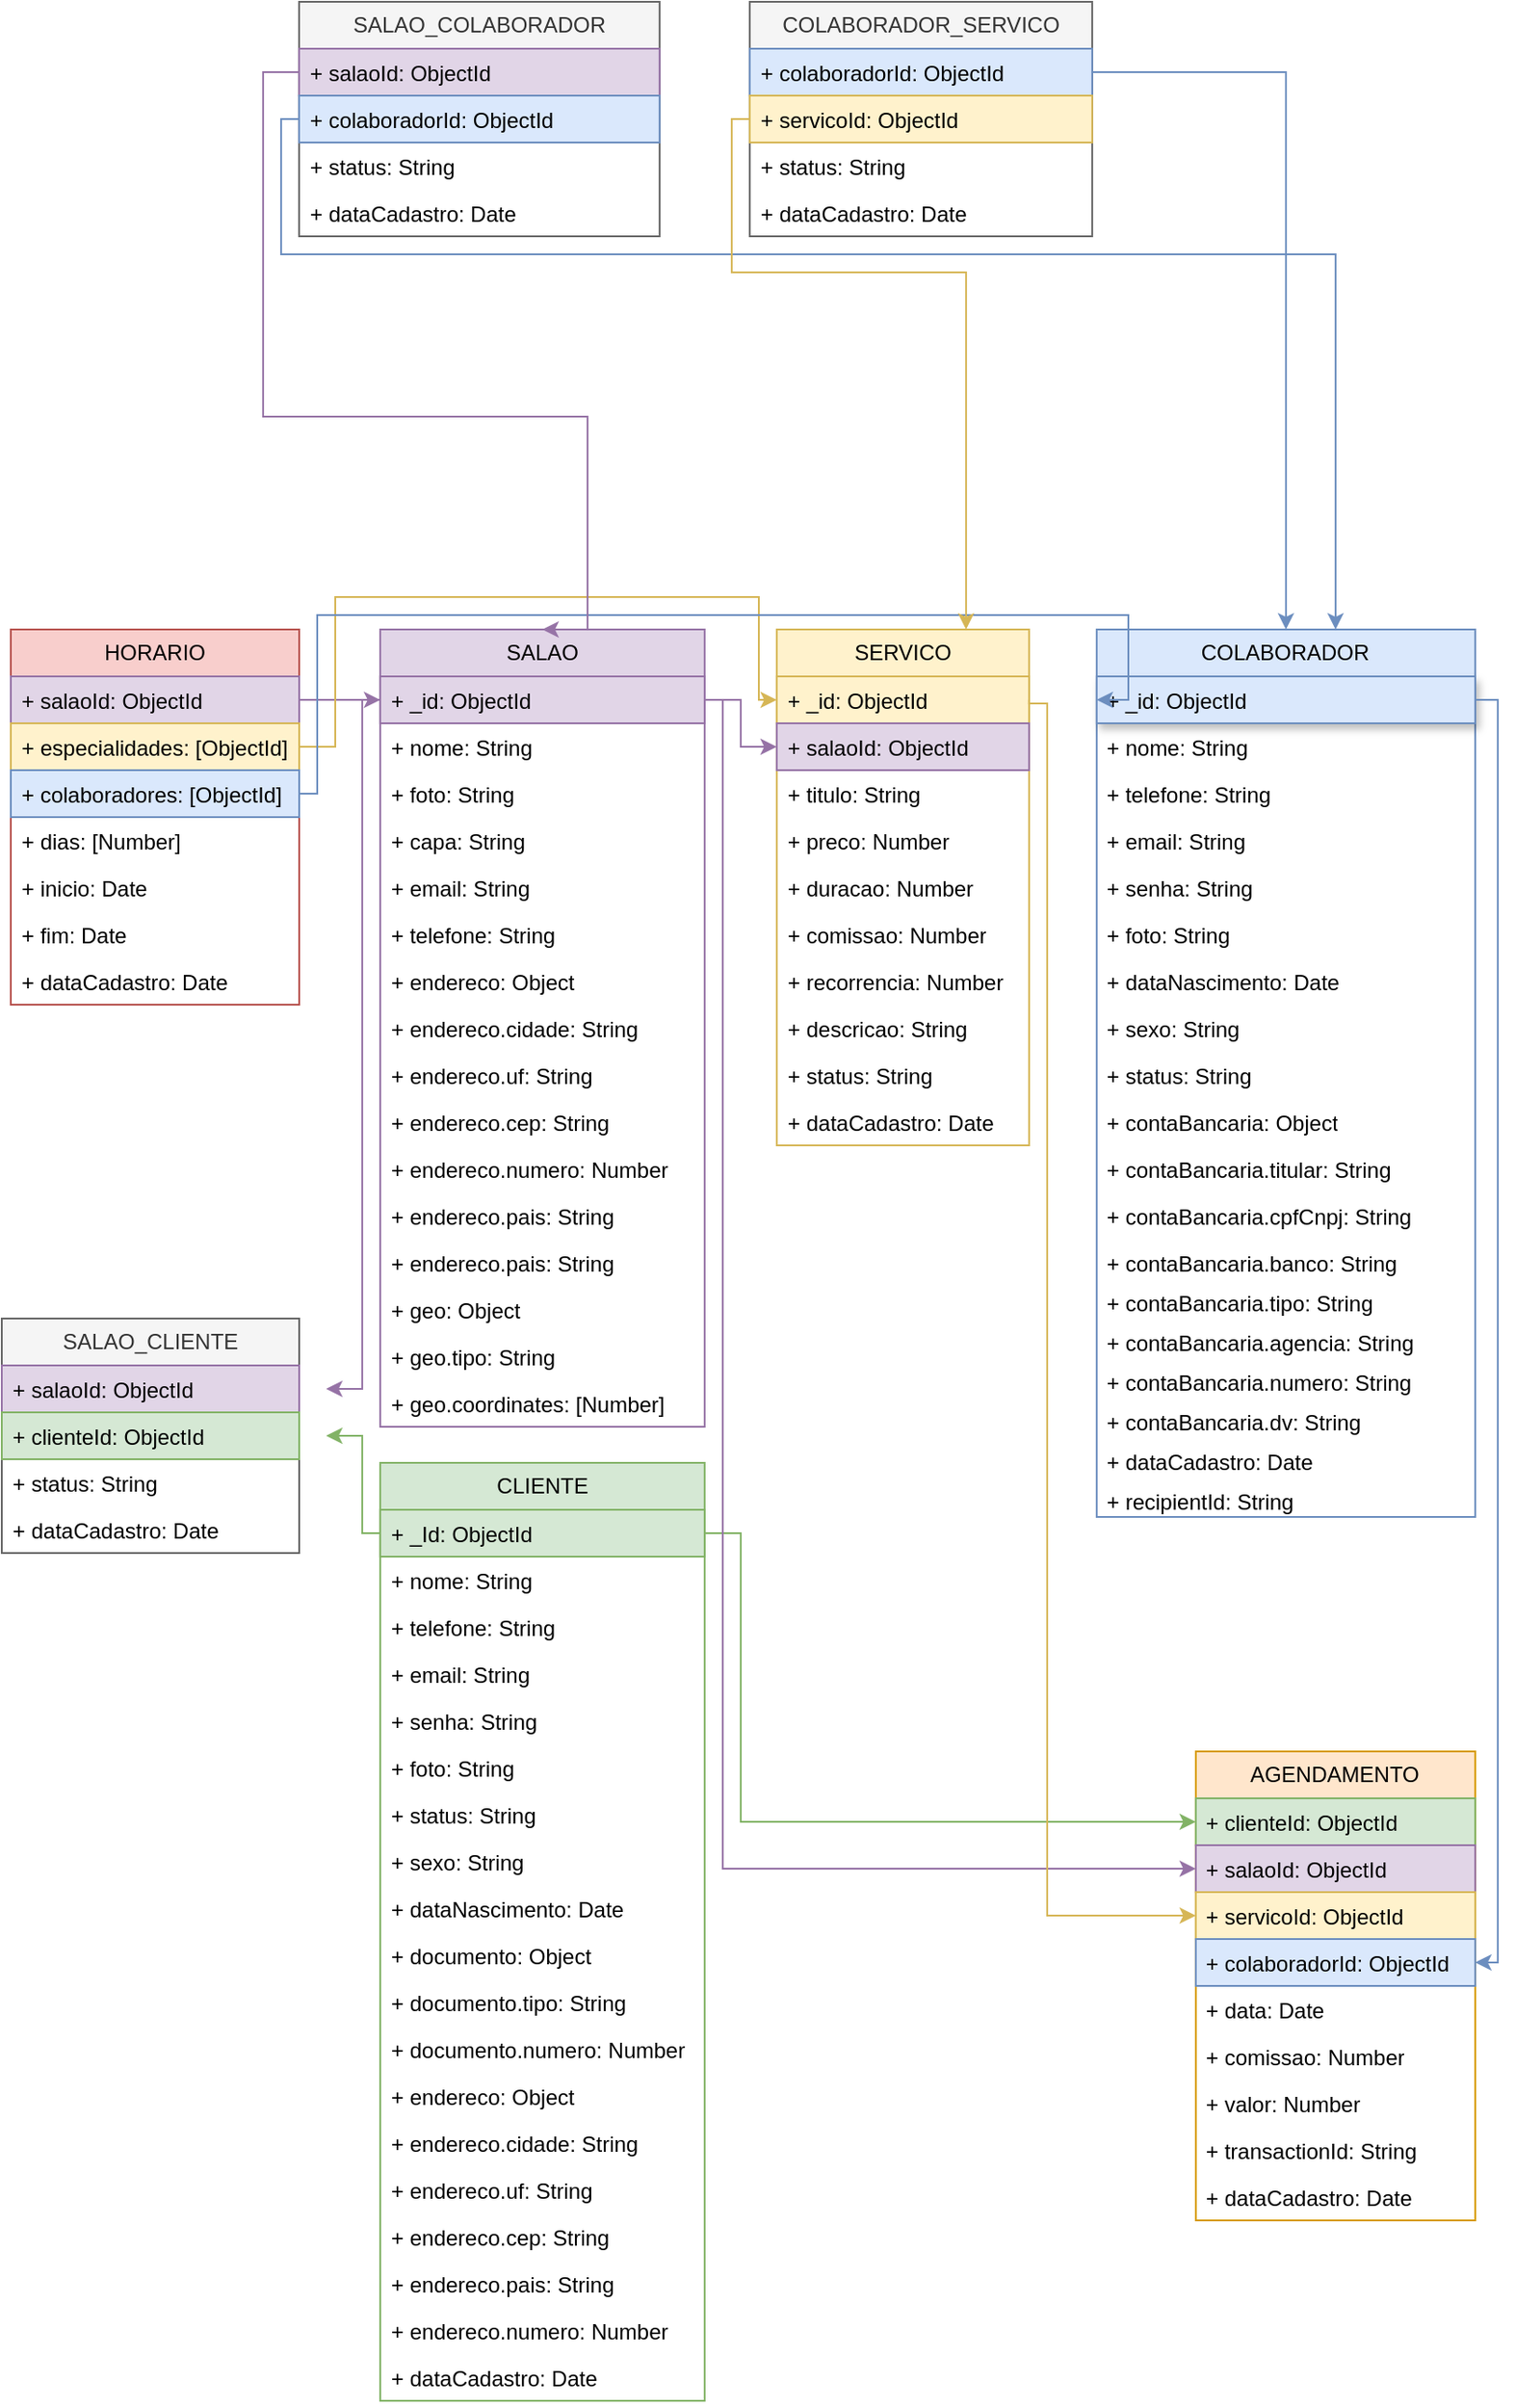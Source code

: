 <mxfile version="24.4.4" type="google">
  <diagram name="Page-1" id="xJim9V7X-umY7n_DcMVV">
    <mxGraphModel grid="1" page="1" gridSize="10" guides="1" tooltips="1" connect="1" arrows="1" fold="1" pageScale="1" pageWidth="850" pageHeight="1100" math="0" shadow="0">
      <root>
        <mxCell id="0" />
        <mxCell id="1" parent="0" />
        <mxCell id="6cnV4wgigw69MB_6ZOxu-3" value="SALAO" style="swimlane;fontStyle=0;childLayout=stackLayout;horizontal=1;startSize=26;fillColor=#e1d5e7;horizontalStack=0;resizeParent=1;resizeParentMax=0;resizeLast=0;collapsible=1;marginBottom=0;whiteSpace=wrap;html=1;strokeColor=#9673a6;" vertex="1" parent="1">
          <mxGeometry x="214.93" y="438" width="180" height="442" as="geometry" />
        </mxCell>
        <mxCell id="6cnV4wgigw69MB_6ZOxu-4" value="+ _id: ObjectId" style="text;strokeColor=#9673a6;fillColor=#e1d5e7;align=left;verticalAlign=top;spacingLeft=4;spacingRight=4;overflow=hidden;rotatable=0;points=[[0,0.5],[1,0.5]];portConstraint=eastwest;whiteSpace=wrap;html=1;" vertex="1" parent="6cnV4wgigw69MB_6ZOxu-3">
          <mxGeometry y="26" width="180" height="26" as="geometry" />
        </mxCell>
        <mxCell id="6cnV4wgigw69MB_6ZOxu-5" value="+ nome: String" style="text;strokeColor=none;fillColor=none;align=left;verticalAlign=top;spacingLeft=4;spacingRight=4;overflow=hidden;rotatable=0;points=[[0,0.5],[1,0.5]];portConstraint=eastwest;whiteSpace=wrap;html=1;" vertex="1" parent="6cnV4wgigw69MB_6ZOxu-3">
          <mxGeometry y="52" width="180" height="26" as="geometry" />
        </mxCell>
        <mxCell id="6cnV4wgigw69MB_6ZOxu-6" value="+ foto: String" style="text;strokeColor=none;fillColor=none;align=left;verticalAlign=top;spacingLeft=4;spacingRight=4;overflow=hidden;rotatable=0;points=[[0,0.5],[1,0.5]];portConstraint=eastwest;whiteSpace=wrap;html=1;" vertex="1" parent="6cnV4wgigw69MB_6ZOxu-3">
          <mxGeometry y="78" width="180" height="26" as="geometry" />
        </mxCell>
        <mxCell id="o27Dq_mTRWcgpAQ5S1lJ-11" value="+ capa: String" style="text;strokeColor=none;fillColor=none;align=left;verticalAlign=top;spacingLeft=4;spacingRight=4;overflow=hidden;rotatable=0;points=[[0,0.5],[1,0.5]];portConstraint=eastwest;whiteSpace=wrap;html=1;" vertex="1" parent="6cnV4wgigw69MB_6ZOxu-3">
          <mxGeometry y="104" width="180" height="26" as="geometry" />
        </mxCell>
        <mxCell id="o27Dq_mTRWcgpAQ5S1lJ-12" value="+ email: String" style="text;strokeColor=none;fillColor=none;align=left;verticalAlign=top;spacingLeft=4;spacingRight=4;overflow=hidden;rotatable=0;points=[[0,0.5],[1,0.5]];portConstraint=eastwest;whiteSpace=wrap;html=1;" vertex="1" parent="6cnV4wgigw69MB_6ZOxu-3">
          <mxGeometry y="130" width="180" height="26" as="geometry" />
        </mxCell>
        <mxCell id="o27Dq_mTRWcgpAQ5S1lJ-13" value="+ telefone: String" style="text;strokeColor=none;fillColor=none;align=left;verticalAlign=top;spacingLeft=4;spacingRight=4;overflow=hidden;rotatable=0;points=[[0,0.5],[1,0.5]];portConstraint=eastwest;whiteSpace=wrap;html=1;" vertex="1" parent="6cnV4wgigw69MB_6ZOxu-3">
          <mxGeometry y="156" width="180" height="26" as="geometry" />
        </mxCell>
        <mxCell id="o27Dq_mTRWcgpAQ5S1lJ-14" value="+ endereco: Object" style="text;strokeColor=none;fillColor=none;align=left;verticalAlign=top;spacingLeft=4;spacingRight=4;overflow=hidden;rotatable=0;points=[[0,0.5],[1,0.5]];portConstraint=eastwest;whiteSpace=wrap;html=1;" vertex="1" parent="6cnV4wgigw69MB_6ZOxu-3">
          <mxGeometry y="182" width="180" height="26" as="geometry" />
        </mxCell>
        <mxCell id="o27Dq_mTRWcgpAQ5S1lJ-15" value="+ endereco.cidade: String" style="text;strokeColor=none;fillColor=none;align=left;verticalAlign=top;spacingLeft=4;spacingRight=4;overflow=hidden;rotatable=0;points=[[0,0.5],[1,0.5]];portConstraint=eastwest;whiteSpace=wrap;html=1;" vertex="1" parent="6cnV4wgigw69MB_6ZOxu-3">
          <mxGeometry y="208" width="180" height="26" as="geometry" />
        </mxCell>
        <mxCell id="o27Dq_mTRWcgpAQ5S1lJ-16" value="+ endereco.uf: String" style="text;strokeColor=none;fillColor=none;align=left;verticalAlign=top;spacingLeft=4;spacingRight=4;overflow=hidden;rotatable=0;points=[[0,0.5],[1,0.5]];portConstraint=eastwest;whiteSpace=wrap;html=1;" vertex="1" parent="6cnV4wgigw69MB_6ZOxu-3">
          <mxGeometry y="234" width="180" height="26" as="geometry" />
        </mxCell>
        <mxCell id="o27Dq_mTRWcgpAQ5S1lJ-17" value="+ endereco.cep: String" style="text;strokeColor=none;fillColor=none;align=left;verticalAlign=top;spacingLeft=4;spacingRight=4;overflow=hidden;rotatable=0;points=[[0,0.5],[1,0.5]];portConstraint=eastwest;whiteSpace=wrap;html=1;" vertex="1" parent="6cnV4wgigw69MB_6ZOxu-3">
          <mxGeometry y="260" width="180" height="26" as="geometry" />
        </mxCell>
        <mxCell id="o27Dq_mTRWcgpAQ5S1lJ-18" value="+ endereco.numero: Number" style="text;strokeColor=none;fillColor=none;align=left;verticalAlign=top;spacingLeft=4;spacingRight=4;overflow=hidden;rotatable=0;points=[[0,0.5],[1,0.5]];portConstraint=eastwest;whiteSpace=wrap;html=1;" vertex="1" parent="6cnV4wgigw69MB_6ZOxu-3">
          <mxGeometry y="286" width="180" height="26" as="geometry" />
        </mxCell>
        <mxCell id="6cnV4wgigw69MB_6ZOxu-128" value="+ endereco.pais: String" style="text;strokeColor=none;fillColor=none;align=left;verticalAlign=top;spacingLeft=4;spacingRight=4;overflow=hidden;rotatable=0;points=[[0,0.5],[1,0.5]];portConstraint=eastwest;whiteSpace=wrap;html=1;" vertex="1" parent="6cnV4wgigw69MB_6ZOxu-3">
          <mxGeometry y="312" width="180" height="26" as="geometry" />
        </mxCell>
        <mxCell id="o27Dq_mTRWcgpAQ5S1lJ-19" value="+ endereco.pais: String" style="text;strokeColor=none;fillColor=none;align=left;verticalAlign=top;spacingLeft=4;spacingRight=4;overflow=hidden;rotatable=0;points=[[0,0.5],[1,0.5]];portConstraint=eastwest;whiteSpace=wrap;html=1;" vertex="1" parent="6cnV4wgigw69MB_6ZOxu-3">
          <mxGeometry y="338" width="180" height="26" as="geometry" />
        </mxCell>
        <mxCell id="o27Dq_mTRWcgpAQ5S1lJ-20" value="+ geo: Object" style="text;strokeColor=none;fillColor=none;align=left;verticalAlign=top;spacingLeft=4;spacingRight=4;overflow=hidden;rotatable=0;points=[[0,0.5],[1,0.5]];portConstraint=eastwest;whiteSpace=wrap;html=1;" vertex="1" parent="6cnV4wgigw69MB_6ZOxu-3">
          <mxGeometry y="364" width="180" height="26" as="geometry" />
        </mxCell>
        <mxCell id="o27Dq_mTRWcgpAQ5S1lJ-21" value="+ geo.tipo: String" style="text;strokeColor=none;fillColor=none;align=left;verticalAlign=top;spacingLeft=4;spacingRight=4;overflow=hidden;rotatable=0;points=[[0,0.5],[1,0.5]];portConstraint=eastwest;whiteSpace=wrap;html=1;" vertex="1" parent="6cnV4wgigw69MB_6ZOxu-3">
          <mxGeometry y="390" width="180" height="26" as="geometry" />
        </mxCell>
        <mxCell id="o27Dq_mTRWcgpAQ5S1lJ-22" value="+ geo.coordinates: [Number]" style="text;strokeColor=none;fillColor=none;align=left;verticalAlign=top;spacingLeft=4;spacingRight=4;overflow=hidden;rotatable=0;points=[[0,0.5],[1,0.5]];portConstraint=eastwest;whiteSpace=wrap;html=1;" vertex="1" parent="6cnV4wgigw69MB_6ZOxu-3">
          <mxGeometry y="416" width="180" height="26" as="geometry" />
        </mxCell>
        <mxCell id="6cnV4wgigw69MB_6ZOxu-7" value="COLABORADOR" style="swimlane;fontStyle=0;childLayout=stackLayout;horizontal=1;startSize=26;fillColor=#dae8fc;horizontalStack=0;resizeParent=1;resizeParentMax=0;resizeLast=0;collapsible=1;marginBottom=0;whiteSpace=wrap;html=1;strokeColor=#6c8ebf;" vertex="1" parent="1">
          <mxGeometry x="612.43" y="438" width="210" height="492" as="geometry" />
        </mxCell>
        <mxCell id="6cnV4wgigw69MB_6ZOxu-8" value="+ _id: ObjectId" style="text;strokeColor=#6c8ebf;fillColor=#dae8fc;align=left;verticalAlign=top;spacingLeft=4;spacingRight=4;overflow=hidden;rotatable=0;points=[[0,0.5],[1,0.5]];portConstraint=eastwest;whiteSpace=wrap;html=1;shadow=1;" vertex="1" parent="6cnV4wgigw69MB_6ZOxu-7">
          <mxGeometry y="26" width="210" height="26" as="geometry" />
        </mxCell>
        <mxCell id="6cnV4wgigw69MB_6ZOxu-9" value="+ nome: String" style="text;strokeColor=none;fillColor=none;align=left;verticalAlign=top;spacingLeft=4;spacingRight=4;overflow=hidden;rotatable=0;points=[[0,0.5],[1,0.5]];portConstraint=eastwest;whiteSpace=wrap;html=1;" vertex="1" parent="6cnV4wgigw69MB_6ZOxu-7">
          <mxGeometry y="52" width="210" height="26" as="geometry" />
        </mxCell>
        <mxCell id="6cnV4wgigw69MB_6ZOxu-31" value="+ telefone: String" style="text;strokeColor=none;fillColor=none;align=left;verticalAlign=top;spacingLeft=4;spacingRight=4;overflow=hidden;rotatable=0;points=[[0,0.5],[1,0.5]];portConstraint=eastwest;whiteSpace=wrap;html=1;" vertex="1" parent="6cnV4wgigw69MB_6ZOxu-7">
          <mxGeometry y="78" width="210" height="26" as="geometry" />
        </mxCell>
        <mxCell id="6cnV4wgigw69MB_6ZOxu-32" value="+ email: String" style="text;strokeColor=none;fillColor=none;align=left;verticalAlign=top;spacingLeft=4;spacingRight=4;overflow=hidden;rotatable=0;points=[[0,0.5],[1,0.5]];portConstraint=eastwest;whiteSpace=wrap;html=1;" vertex="1" parent="6cnV4wgigw69MB_6ZOxu-7">
          <mxGeometry y="104" width="210" height="26" as="geometry" />
        </mxCell>
        <mxCell id="6cnV4wgigw69MB_6ZOxu-33" value="+ senha: String" style="text;strokeColor=none;fillColor=none;align=left;verticalAlign=top;spacingLeft=4;spacingRight=4;overflow=hidden;rotatable=0;points=[[0,0.5],[1,0.5]];portConstraint=eastwest;whiteSpace=wrap;html=1;" vertex="1" parent="6cnV4wgigw69MB_6ZOxu-7">
          <mxGeometry y="130" width="210" height="26" as="geometry" />
        </mxCell>
        <mxCell id="6cnV4wgigw69MB_6ZOxu-34" value="+ foto: String" style="text;strokeColor=none;fillColor=none;align=left;verticalAlign=top;spacingLeft=4;spacingRight=4;overflow=hidden;rotatable=0;points=[[0,0.5],[1,0.5]];portConstraint=eastwest;whiteSpace=wrap;html=1;" vertex="1" parent="6cnV4wgigw69MB_6ZOxu-7">
          <mxGeometry y="156" width="210" height="26" as="geometry" />
        </mxCell>
        <mxCell id="6cnV4wgigw69MB_6ZOxu-10" value="+ dataNascimento: Date" style="text;strokeColor=none;fillColor=none;align=left;verticalAlign=top;spacingLeft=4;spacingRight=4;overflow=hidden;rotatable=0;points=[[0,0.5],[1,0.5]];portConstraint=eastwest;whiteSpace=wrap;html=1;" vertex="1" parent="6cnV4wgigw69MB_6ZOxu-7">
          <mxGeometry y="182" width="210" height="26" as="geometry" />
        </mxCell>
        <mxCell id="6cnV4wgigw69MB_6ZOxu-35" value="+ sexo: String" style="text;strokeColor=none;fillColor=none;align=left;verticalAlign=top;spacingLeft=4;spacingRight=4;overflow=hidden;rotatable=0;points=[[0,0.5],[1,0.5]];portConstraint=eastwest;whiteSpace=wrap;html=1;" vertex="1" parent="6cnV4wgigw69MB_6ZOxu-7">
          <mxGeometry y="208" width="210" height="26" as="geometry" />
        </mxCell>
        <mxCell id="6cnV4wgigw69MB_6ZOxu-36" value="+ status: String" style="text;strokeColor=none;fillColor=none;align=left;verticalAlign=top;spacingLeft=4;spacingRight=4;overflow=hidden;rotatable=0;points=[[0,0.5],[1,0.5]];portConstraint=eastwest;whiteSpace=wrap;html=1;" vertex="1" parent="6cnV4wgigw69MB_6ZOxu-7">
          <mxGeometry y="234" width="210" height="26" as="geometry" />
        </mxCell>
        <mxCell id="6cnV4wgigw69MB_6ZOxu-37" value="+ contaBancaria: Object" style="text;strokeColor=none;fillColor=none;align=left;verticalAlign=top;spacingLeft=4;spacingRight=4;overflow=hidden;rotatable=0;points=[[0,0.5],[1,0.5]];portConstraint=eastwest;whiteSpace=wrap;html=1;" vertex="1" parent="6cnV4wgigw69MB_6ZOxu-7">
          <mxGeometry y="260" width="210" height="26" as="geometry" />
        </mxCell>
        <mxCell id="6cnV4wgigw69MB_6ZOxu-38" value="+ contaBancaria.titular: String" style="text;strokeColor=none;fillColor=none;align=left;verticalAlign=top;spacingLeft=4;spacingRight=4;overflow=hidden;rotatable=0;points=[[0,0.5],[1,0.5]];portConstraint=eastwest;whiteSpace=wrap;html=1;" vertex="1" parent="6cnV4wgigw69MB_6ZOxu-7">
          <mxGeometry y="286" width="210" height="26" as="geometry" />
        </mxCell>
        <mxCell id="6cnV4wgigw69MB_6ZOxu-39" value="+ contaBancaria.cpfCnpj: String" style="text;strokeColor=none;fillColor=none;align=left;verticalAlign=top;spacingLeft=4;spacingRight=4;overflow=hidden;rotatable=0;points=[[0,0.5],[1,0.5]];portConstraint=eastwest;whiteSpace=wrap;html=1;" vertex="1" parent="6cnV4wgigw69MB_6ZOxu-7">
          <mxGeometry y="312" width="210" height="26" as="geometry" />
        </mxCell>
        <mxCell id="6cnV4wgigw69MB_6ZOxu-40" value="+ contaBancaria.banco: String" style="text;strokeColor=none;fillColor=none;align=left;verticalAlign=top;spacingLeft=4;spacingRight=4;overflow=hidden;rotatable=0;points=[[0,0.5],[1,0.5]];portConstraint=eastwest;whiteSpace=wrap;html=1;" vertex="1" parent="6cnV4wgigw69MB_6ZOxu-7">
          <mxGeometry y="338" width="210" height="22" as="geometry" />
        </mxCell>
        <mxCell id="6cnV4wgigw69MB_6ZOxu-41" value="+ contaBancaria.tipo: String" style="text;strokeColor=none;fillColor=none;align=left;verticalAlign=top;spacingLeft=4;spacingRight=4;overflow=hidden;rotatable=0;points=[[0,0.5],[1,0.5]];portConstraint=eastwest;whiteSpace=wrap;html=1;" vertex="1" parent="6cnV4wgigw69MB_6ZOxu-7">
          <mxGeometry y="360" width="210" height="22" as="geometry" />
        </mxCell>
        <mxCell id="6cnV4wgigw69MB_6ZOxu-42" value="+ contaBancaria.agencia: String" style="text;strokeColor=none;fillColor=none;align=left;verticalAlign=top;spacingLeft=4;spacingRight=4;overflow=hidden;rotatable=0;points=[[0,0.5],[1,0.5]];portConstraint=eastwest;whiteSpace=wrap;html=1;" vertex="1" parent="6cnV4wgigw69MB_6ZOxu-7">
          <mxGeometry y="382" width="210" height="22" as="geometry" />
        </mxCell>
        <mxCell id="6cnV4wgigw69MB_6ZOxu-44" value="+ contaBancaria.numero: String" style="text;strokeColor=none;fillColor=none;align=left;verticalAlign=top;spacingLeft=4;spacingRight=4;overflow=hidden;rotatable=0;points=[[0,0.5],[1,0.5]];portConstraint=eastwest;whiteSpace=wrap;html=1;" vertex="1" parent="6cnV4wgigw69MB_6ZOxu-7">
          <mxGeometry y="404" width="210" height="22" as="geometry" />
        </mxCell>
        <mxCell id="6cnV4wgigw69MB_6ZOxu-45" value="+ contaBancaria.dv: String" style="text;strokeColor=none;fillColor=none;align=left;verticalAlign=top;spacingLeft=4;spacingRight=4;overflow=hidden;rotatable=0;points=[[0,0.5],[1,0.5]];portConstraint=eastwest;whiteSpace=wrap;html=1;" vertex="1" parent="6cnV4wgigw69MB_6ZOxu-7">
          <mxGeometry y="426" width="210" height="22" as="geometry" />
        </mxCell>
        <mxCell id="6cnV4wgigw69MB_6ZOxu-46" value="+ dataCadastro: Date" style="text;strokeColor=none;fillColor=none;align=left;verticalAlign=top;spacingLeft=4;spacingRight=4;overflow=hidden;rotatable=0;points=[[0,0.5],[1,0.5]];portConstraint=eastwest;whiteSpace=wrap;html=1;" vertex="1" parent="6cnV4wgigw69MB_6ZOxu-7">
          <mxGeometry y="448" width="210" height="22" as="geometry" />
        </mxCell>
        <mxCell id="6cnV4wgigw69MB_6ZOxu-47" value="+ recipientId: String" style="text;strokeColor=none;fillColor=none;align=left;verticalAlign=top;spacingLeft=4;spacingRight=4;overflow=hidden;rotatable=0;points=[[0,0.5],[1,0.5]];portConstraint=eastwest;whiteSpace=wrap;html=1;" vertex="1" parent="6cnV4wgigw69MB_6ZOxu-7">
          <mxGeometry y="470" width="210" height="22" as="geometry" />
        </mxCell>
        <mxCell id="6cnV4wgigw69MB_6ZOxu-11" value="SERVICO" style="swimlane;fontStyle=0;childLayout=stackLayout;horizontal=1;startSize=26;fillColor=#fff2cc;horizontalStack=0;resizeParent=1;resizeParentMax=0;resizeLast=0;collapsible=1;marginBottom=0;whiteSpace=wrap;html=1;strokeColor=#d6b656;" vertex="1" parent="1">
          <mxGeometry x="434.93" y="438" width="140" height="286" as="geometry" />
        </mxCell>
        <mxCell id="6cnV4wgigw69MB_6ZOxu-12" value="+ _id: ObjectId&lt;div&gt;&lt;br&gt;&lt;/div&gt;" style="text;strokeColor=#d6b656;fillColor=#fff2cc;align=left;verticalAlign=top;spacingLeft=4;spacingRight=4;overflow=hidden;rotatable=0;points=[[0,0.5],[1,0.5]];portConstraint=eastwest;whiteSpace=wrap;html=1;" vertex="1" parent="6cnV4wgigw69MB_6ZOxu-11">
          <mxGeometry y="26" width="140" height="26" as="geometry" />
        </mxCell>
        <mxCell id="o27Dq_mTRWcgpAQ5S1lJ-35" value="+ salaoId: ObjectId" style="text;strokeColor=#9673a6;fillColor=#e1d5e7;align=left;verticalAlign=top;spacingLeft=4;spacingRight=4;overflow=hidden;rotatable=0;points=[[0,0.5],[1,0.5]];portConstraint=eastwest;whiteSpace=wrap;html=1;" vertex="1" parent="6cnV4wgigw69MB_6ZOxu-11">
          <mxGeometry y="52" width="140" height="26" as="geometry" />
        </mxCell>
        <mxCell id="6cnV4wgigw69MB_6ZOxu-13" value="+ titulo: String" style="text;strokeColor=none;fillColor=none;align=left;verticalAlign=top;spacingLeft=4;spacingRight=4;overflow=hidden;rotatable=0;points=[[0,0.5],[1,0.5]];portConstraint=eastwest;whiteSpace=wrap;html=1;" vertex="1" parent="6cnV4wgigw69MB_6ZOxu-11">
          <mxGeometry y="78" width="140" height="26" as="geometry" />
        </mxCell>
        <mxCell id="6cnV4wgigw69MB_6ZOxu-14" value="+ preco: Number&lt;span style=&quot;white-space: pre;&quot;&gt;&#x9;&lt;/span&gt;" style="text;strokeColor=none;fillColor=none;align=left;verticalAlign=top;spacingLeft=4;spacingRight=4;overflow=hidden;rotatable=0;points=[[0,0.5],[1,0.5]];portConstraint=eastwest;whiteSpace=wrap;html=1;" vertex="1" parent="6cnV4wgigw69MB_6ZOxu-11">
          <mxGeometry y="104" width="140" height="26" as="geometry" />
        </mxCell>
        <mxCell id="o27Dq_mTRWcgpAQ5S1lJ-26" value="+ duracao: Number&amp;nbsp;" style="text;strokeColor=none;fillColor=none;align=left;verticalAlign=top;spacingLeft=4;spacingRight=4;overflow=hidden;rotatable=0;points=[[0,0.5],[1,0.5]];portConstraint=eastwest;whiteSpace=wrap;html=1;" vertex="1" parent="6cnV4wgigw69MB_6ZOxu-11">
          <mxGeometry y="130" width="140" height="26" as="geometry" />
        </mxCell>
        <mxCell id="o27Dq_mTRWcgpAQ5S1lJ-27" value="+ comissao: Number" style="text;strokeColor=none;fillColor=none;align=left;verticalAlign=top;spacingLeft=4;spacingRight=4;overflow=hidden;rotatable=0;points=[[0,0.5],[1,0.5]];portConstraint=eastwest;whiteSpace=wrap;html=1;" vertex="1" parent="6cnV4wgigw69MB_6ZOxu-11">
          <mxGeometry y="156" width="140" height="26" as="geometry" />
        </mxCell>
        <mxCell id="o27Dq_mTRWcgpAQ5S1lJ-28" value="+ recorrencia: Number" style="text;strokeColor=none;fillColor=none;align=left;verticalAlign=top;spacingLeft=4;spacingRight=4;overflow=hidden;rotatable=0;points=[[0,0.5],[1,0.5]];portConstraint=eastwest;whiteSpace=wrap;html=1;" vertex="1" parent="6cnV4wgigw69MB_6ZOxu-11">
          <mxGeometry y="182" width="140" height="26" as="geometry" />
        </mxCell>
        <mxCell id="o27Dq_mTRWcgpAQ5S1lJ-29" value="+ descricao: String" style="text;strokeColor=none;fillColor=none;align=left;verticalAlign=top;spacingLeft=4;spacingRight=4;overflow=hidden;rotatable=0;points=[[0,0.5],[1,0.5]];portConstraint=eastwest;whiteSpace=wrap;html=1;" vertex="1" parent="6cnV4wgigw69MB_6ZOxu-11">
          <mxGeometry y="208" width="140" height="26" as="geometry" />
        </mxCell>
        <mxCell id="o27Dq_mTRWcgpAQ5S1lJ-30" value="+ status: String" style="text;strokeColor=none;fillColor=none;align=left;verticalAlign=top;spacingLeft=4;spacingRight=4;overflow=hidden;rotatable=0;points=[[0,0.5],[1,0.5]];portConstraint=eastwest;whiteSpace=wrap;html=1;" vertex="1" parent="6cnV4wgigw69MB_6ZOxu-11">
          <mxGeometry y="234" width="140" height="26" as="geometry" />
        </mxCell>
        <mxCell id="6cnV4wgigw69MB_6ZOxu-107" value="+ dataCadastro: Date" style="text;strokeColor=none;fillColor=none;align=left;verticalAlign=top;spacingLeft=4;spacingRight=4;overflow=hidden;rotatable=0;points=[[0,0.5],[1,0.5]];portConstraint=eastwest;whiteSpace=wrap;html=1;" vertex="1" parent="6cnV4wgigw69MB_6ZOxu-11">
          <mxGeometry y="260" width="140" height="26" as="geometry" />
        </mxCell>
        <mxCell id="6cnV4wgigw69MB_6ZOxu-19" value="HORARIO" style="swimlane;fontStyle=0;childLayout=stackLayout;horizontal=1;startSize=26;fillColor=#f8cecc;horizontalStack=0;resizeParent=1;resizeParentMax=0;resizeLast=0;collapsible=1;marginBottom=0;whiteSpace=wrap;html=1;strokeColor=#b85450;" vertex="1" parent="1">
          <mxGeometry x="10" y="438" width="160" height="208" as="geometry" />
        </mxCell>
        <mxCell id="6cnV4wgigw69MB_6ZOxu-20" value="+ salaoId: ObjectId&lt;div&gt;&lt;br&gt;&lt;div&gt;: type&lt;/div&gt;&lt;/div&gt;" style="text;strokeColor=#9673a6;fillColor=#e1d5e7;align=left;verticalAlign=top;spacingLeft=4;spacingRight=4;overflow=hidden;rotatable=0;points=[[0,0.5],[1,0.5]];portConstraint=eastwest;whiteSpace=wrap;html=1;" vertex="1" parent="6cnV4wgigw69MB_6ZOxu-19">
          <mxGeometry y="26" width="160" height="26" as="geometry" />
        </mxCell>
        <mxCell id="6cnV4wgigw69MB_6ZOxu-21" value="+ especialidades: [ObjectId]" style="text;strokeColor=#d6b656;fillColor=#fff2cc;align=left;verticalAlign=top;spacingLeft=4;spacingRight=4;overflow=hidden;rotatable=0;points=[[0,0.5],[1,0.5]];portConstraint=eastwest;whiteSpace=wrap;html=1;" vertex="1" parent="6cnV4wgigw69MB_6ZOxu-19">
          <mxGeometry y="52" width="160" height="26" as="geometry" />
        </mxCell>
        <mxCell id="6cnV4wgigw69MB_6ZOxu-22" value="+ colaboradores: [ObjectId]" style="text;strokeColor=#6c8ebf;fillColor=#dae8fc;align=left;verticalAlign=top;spacingLeft=4;spacingRight=4;overflow=hidden;rotatable=0;points=[[0,0.5],[1,0.5]];portConstraint=eastwest;whiteSpace=wrap;html=1;" vertex="1" parent="6cnV4wgigw69MB_6ZOxu-19">
          <mxGeometry y="78" width="160" height="26" as="geometry" />
        </mxCell>
        <mxCell id="6cnV4wgigw69MB_6ZOxu-27" value="+ dias: [Number]" style="text;strokeColor=none;fillColor=none;align=left;verticalAlign=top;spacingLeft=4;spacingRight=4;overflow=hidden;rotatable=0;points=[[0,0.5],[1,0.5]];portConstraint=eastwest;whiteSpace=wrap;html=1;" vertex="1" parent="6cnV4wgigw69MB_6ZOxu-19">
          <mxGeometry y="104" width="160" height="26" as="geometry" />
        </mxCell>
        <mxCell id="6cnV4wgigw69MB_6ZOxu-28" value="+ inicio: Date&lt;div&gt;&lt;br&gt;&lt;/div&gt;" style="text;strokeColor=none;fillColor=none;align=left;verticalAlign=top;spacingLeft=4;spacingRight=4;overflow=hidden;rotatable=0;points=[[0,0.5],[1,0.5]];portConstraint=eastwest;whiteSpace=wrap;html=1;" vertex="1" parent="6cnV4wgigw69MB_6ZOxu-19">
          <mxGeometry y="130" width="160" height="26" as="geometry" />
        </mxCell>
        <mxCell id="6cnV4wgigw69MB_6ZOxu-29" value="+ fim: Date" style="text;strokeColor=none;fillColor=none;align=left;verticalAlign=top;spacingLeft=4;spacingRight=4;overflow=hidden;rotatable=0;points=[[0,0.5],[1,0.5]];portConstraint=eastwest;whiteSpace=wrap;html=1;" vertex="1" parent="6cnV4wgigw69MB_6ZOxu-19">
          <mxGeometry y="156" width="160" height="26" as="geometry" />
        </mxCell>
        <mxCell id="6cnV4wgigw69MB_6ZOxu-30" value="+ dataCadastro: Date" style="text;strokeColor=none;fillColor=none;align=left;verticalAlign=top;spacingLeft=4;spacingRight=4;overflow=hidden;rotatable=0;points=[[0,0.5],[1,0.5]];portConstraint=eastwest;whiteSpace=wrap;html=1;" vertex="1" parent="6cnV4wgigw69MB_6ZOxu-19">
          <mxGeometry y="182" width="160" height="26" as="geometry" />
        </mxCell>
        <mxCell id="o27Dq_mTRWcgpAQ5S1lJ-23" style="edgeStyle=orthogonalEdgeStyle;rounded=0;orthogonalLoop=1;jettySize=auto;html=1;exitX=1;exitY=0.5;exitDx=0;exitDy=0;entryX=0;entryY=0.5;entryDx=0;entryDy=0;fillColor=#e1d5e7;strokeColor=#9673a6;" edge="1" parent="1" source="6cnV4wgigw69MB_6ZOxu-20" target="6cnV4wgigw69MB_6ZOxu-4">
          <mxGeometry relative="1" as="geometry">
            <mxPoint x="179.93" y="477" as="sourcePoint" />
          </mxGeometry>
        </mxCell>
        <mxCell id="o27Dq_mTRWcgpAQ5S1lJ-24" style="edgeStyle=orthogonalEdgeStyle;rounded=0;orthogonalLoop=1;jettySize=auto;html=1;exitX=1;exitY=0.5;exitDx=0;exitDy=0;entryX=0;entryY=0.5;entryDx=0;entryDy=0;fillColor=#fff2cc;strokeColor=#d6b656;" edge="1" parent="1" source="6cnV4wgigw69MB_6ZOxu-21" target="6cnV4wgigw69MB_6ZOxu-12">
          <mxGeometry relative="1" as="geometry">
            <Array as="points">
              <mxPoint x="190" y="503" />
              <mxPoint x="190" y="420" />
              <mxPoint x="425" y="420" />
              <mxPoint x="425" y="477" />
            </Array>
            <mxPoint x="179.93" y="503" as="sourcePoint" />
          </mxGeometry>
        </mxCell>
        <mxCell id="o27Dq_mTRWcgpAQ5S1lJ-25" style="edgeStyle=orthogonalEdgeStyle;rounded=0;orthogonalLoop=1;jettySize=auto;html=1;entryX=0;entryY=0.5;entryDx=0;entryDy=0;fillColor=#dae8fc;strokeColor=#6c8ebf;" edge="1" parent="1" source="6cnV4wgigw69MB_6ZOxu-22" target="6cnV4wgigw69MB_6ZOxu-8">
          <mxGeometry relative="1" as="geometry">
            <Array as="points">
              <mxPoint x="180" y="529" />
              <mxPoint x="180" y="430" />
              <mxPoint x="630" y="430" />
              <mxPoint x="630" y="477" />
            </Array>
            <mxPoint x="179.93" y="529" as="sourcePoint" />
          </mxGeometry>
        </mxCell>
        <mxCell id="o27Dq_mTRWcgpAQ5S1lJ-31" value="SALAO_COLABORADOR" style="swimlane;fontStyle=0;childLayout=stackLayout;horizontal=1;startSize=26;fillColor=#f5f5f5;horizontalStack=0;resizeParent=1;resizeParentMax=0;resizeLast=0;collapsible=1;marginBottom=0;whiteSpace=wrap;html=1;strokeColor=#666666;fontColor=#333333;" vertex="1" parent="1">
          <mxGeometry x="169.93" y="90" width="200" height="130" as="geometry" />
        </mxCell>
        <mxCell id="o27Dq_mTRWcgpAQ5S1lJ-32" value="+ salaoId: ObjectId" style="text;strokeColor=#9673a6;fillColor=#e1d5e7;align=left;verticalAlign=top;spacingLeft=4;spacingRight=4;overflow=hidden;rotatable=0;points=[[0,0.5],[1,0.5]];portConstraint=eastwest;whiteSpace=wrap;html=1;" vertex="1" parent="o27Dq_mTRWcgpAQ5S1lJ-31">
          <mxGeometry y="26" width="200" height="26" as="geometry" />
        </mxCell>
        <mxCell id="o27Dq_mTRWcgpAQ5S1lJ-33" value="+ colaboradorId: ObjectId" style="text;strokeColor=#6c8ebf;fillColor=#dae8fc;align=left;verticalAlign=top;spacingLeft=4;spacingRight=4;overflow=hidden;rotatable=0;points=[[0,0.5],[1,0.5]];portConstraint=eastwest;whiteSpace=wrap;html=1;" vertex="1" parent="o27Dq_mTRWcgpAQ5S1lJ-31">
          <mxGeometry y="52" width="200" height="26" as="geometry" />
        </mxCell>
        <mxCell id="o27Dq_mTRWcgpAQ5S1lJ-34" value="+ status: String" style="text;strokeColor=none;fillColor=none;align=left;verticalAlign=top;spacingLeft=4;spacingRight=4;overflow=hidden;rotatable=0;points=[[0,0.5],[1,0.5]];portConstraint=eastwest;whiteSpace=wrap;html=1;" vertex="1" parent="o27Dq_mTRWcgpAQ5S1lJ-31">
          <mxGeometry y="78" width="200" height="26" as="geometry" />
        </mxCell>
        <mxCell id="6cnV4wgigw69MB_6ZOxu-109" value="+ dataCadastro: Date" style="text;strokeColor=none;fillColor=none;align=left;verticalAlign=top;spacingLeft=4;spacingRight=4;overflow=hidden;rotatable=0;points=[[0,0.5],[1,0.5]];portConstraint=eastwest;whiteSpace=wrap;html=1;" vertex="1" parent="o27Dq_mTRWcgpAQ5S1lJ-31">
          <mxGeometry y="104" width="200" height="26" as="geometry" />
        </mxCell>
        <mxCell id="o27Dq_mTRWcgpAQ5S1lJ-36" style="edgeStyle=orthogonalEdgeStyle;rounded=0;orthogonalLoop=1;jettySize=auto;html=1;exitX=1;exitY=0.5;exitDx=0;exitDy=0;entryX=0;entryY=0.5;entryDx=0;entryDy=0;fillColor=#e1d5e7;strokeColor=#9673a6;" edge="1" parent="1" source="6cnV4wgigw69MB_6ZOxu-4" target="o27Dq_mTRWcgpAQ5S1lJ-35">
          <mxGeometry relative="1" as="geometry">
            <Array as="points">
              <mxPoint x="414.93" y="477" />
              <mxPoint x="414.93" y="503" />
            </Array>
          </mxGeometry>
        </mxCell>
        <mxCell id="6cnV4wgigw69MB_6ZOxu-114" style="edgeStyle=orthogonalEdgeStyle;rounded=0;orthogonalLoop=1;jettySize=auto;html=1;exitX=0;exitY=0.5;exitDx=0;exitDy=0;entryX=0.5;entryY=0;entryDx=0;entryDy=0;fillColor=#e1d5e7;strokeColor=#9673a6;" edge="1" parent="1" source="o27Dq_mTRWcgpAQ5S1lJ-32" target="6cnV4wgigw69MB_6ZOxu-3">
          <mxGeometry relative="1" as="geometry">
            <Array as="points">
              <mxPoint x="149.93" y="129" />
              <mxPoint x="149.93" y="320" />
              <mxPoint x="329.93" y="320" />
            </Array>
          </mxGeometry>
        </mxCell>
        <mxCell id="6cnV4wgigw69MB_6ZOxu-115" style="edgeStyle=orthogonalEdgeStyle;rounded=0;orthogonalLoop=1;jettySize=auto;html=1;exitX=0;exitY=0.5;exitDx=0;exitDy=0;fillColor=#dae8fc;strokeColor=#6c8ebf;" edge="1" parent="1" source="o27Dq_mTRWcgpAQ5S1lJ-33" target="6cnV4wgigw69MB_6ZOxu-7">
          <mxGeometry relative="1" as="geometry">
            <Array as="points">
              <mxPoint x="159.93" y="155" />
              <mxPoint x="159.93" y="230" />
              <mxPoint x="744.93" y="230" />
            </Array>
          </mxGeometry>
        </mxCell>
        <mxCell id="6cnV4wgigw69MB_6ZOxu-116" value="COLABORADOR_SERVICO" style="swimlane;fontStyle=0;childLayout=stackLayout;horizontal=1;startSize=26;horizontalStack=0;resizeParent=1;resizeParentMax=0;resizeLast=0;collapsible=1;marginBottom=0;whiteSpace=wrap;html=1;fillColor=#f5f5f5;fontColor=#333333;strokeColor=#666666;" vertex="1" parent="1">
          <mxGeometry x="419.93" y="90" width="190" height="130" as="geometry" />
        </mxCell>
        <mxCell id="6cnV4wgigw69MB_6ZOxu-117" value="+ colaboradorId: ObjectId" style="text;strokeColor=#6c8ebf;fillColor=#dae8fc;align=left;verticalAlign=top;spacingLeft=4;spacingRight=4;overflow=hidden;rotatable=0;points=[[0,0.5],[1,0.5]];portConstraint=eastwest;whiteSpace=wrap;html=1;" vertex="1" parent="6cnV4wgigw69MB_6ZOxu-116">
          <mxGeometry y="26" width="190" height="26" as="geometry" />
        </mxCell>
        <mxCell id="6cnV4wgigw69MB_6ZOxu-118" value="+ servicoId: ObjectId" style="text;strokeColor=#d6b656;fillColor=#fff2cc;align=left;verticalAlign=top;spacingLeft=4;spacingRight=4;overflow=hidden;rotatable=0;points=[[0,0.5],[1,0.5]];portConstraint=eastwest;whiteSpace=wrap;html=1;" vertex="1" parent="6cnV4wgigw69MB_6ZOxu-116">
          <mxGeometry y="52" width="190" height="26" as="geometry" />
        </mxCell>
        <mxCell id="6cnV4wgigw69MB_6ZOxu-120" value="+ status: String" style="text;strokeColor=none;fillColor=none;align=left;verticalAlign=top;spacingLeft=4;spacingRight=4;overflow=hidden;rotatable=0;points=[[0,0.5],[1,0.5]];portConstraint=eastwest;whiteSpace=wrap;html=1;" vertex="1" parent="6cnV4wgigw69MB_6ZOxu-116">
          <mxGeometry y="78" width="190" height="26" as="geometry" />
        </mxCell>
        <mxCell id="6cnV4wgigw69MB_6ZOxu-121" value="+ dataCadastro: Date" style="text;strokeColor=none;fillColor=none;align=left;verticalAlign=top;spacingLeft=4;spacingRight=4;overflow=hidden;rotatable=0;points=[[0,0.5],[1,0.5]];portConstraint=eastwest;whiteSpace=wrap;html=1;" vertex="1" parent="6cnV4wgigw69MB_6ZOxu-116">
          <mxGeometry y="104" width="190" height="26" as="geometry" />
        </mxCell>
        <mxCell id="6cnV4wgigw69MB_6ZOxu-126" style="edgeStyle=orthogonalEdgeStyle;rounded=0;orthogonalLoop=1;jettySize=auto;html=1;exitX=1;exitY=0.5;exitDx=0;exitDy=0;entryX=0.5;entryY=0;entryDx=0;entryDy=0;fillColor=#dae8fc;strokeColor=#6c8ebf;" edge="1" parent="1" source="6cnV4wgigw69MB_6ZOxu-117" target="6cnV4wgigw69MB_6ZOxu-7">
          <mxGeometry relative="1" as="geometry" />
        </mxCell>
        <mxCell id="6cnV4wgigw69MB_6ZOxu-127" style="edgeStyle=orthogonalEdgeStyle;rounded=0;orthogonalLoop=1;jettySize=auto;html=1;exitX=0;exitY=0.5;exitDx=0;exitDy=0;fillColor=#fff2cc;strokeColor=#d6b656;" edge="1" parent="1" source="6cnV4wgigw69MB_6ZOxu-118" target="6cnV4wgigw69MB_6ZOxu-11">
          <mxGeometry relative="1" as="geometry">
            <Array as="points">
              <mxPoint x="409.93" y="155" />
              <mxPoint x="409.93" y="240" />
              <mxPoint x="539.93" y="240" />
            </Array>
          </mxGeometry>
        </mxCell>
        <mxCell id="o27Dq_mTRWcgpAQ5S1lJ-37" value="CLIENTE" style="swimlane;fontStyle=0;childLayout=stackLayout;horizontal=1;startSize=26;fillColor=#d5e8d4;horizontalStack=0;resizeParent=1;resizeParentMax=0;resizeLast=0;collapsible=1;marginBottom=0;whiteSpace=wrap;html=1;strokeColor=#82b366;" vertex="1" parent="1">
          <mxGeometry x="214.93" y="900" width="180" height="520" as="geometry" />
        </mxCell>
        <mxCell id="o27Dq_mTRWcgpAQ5S1lJ-38" value="+ _Id: ObjectId" style="text;strokeColor=#82b366;fillColor=#d5e8d4;align=left;verticalAlign=top;spacingLeft=4;spacingRight=4;overflow=hidden;rotatable=0;points=[[0,0.5],[1,0.5]];portConstraint=eastwest;whiteSpace=wrap;html=1;" vertex="1" parent="o27Dq_mTRWcgpAQ5S1lJ-37">
          <mxGeometry y="26" width="180" height="26" as="geometry" />
        </mxCell>
        <mxCell id="o27Dq_mTRWcgpAQ5S1lJ-39" value="+ nome: String" style="text;strokeColor=none;fillColor=none;align=left;verticalAlign=top;spacingLeft=4;spacingRight=4;overflow=hidden;rotatable=0;points=[[0,0.5],[1,0.5]];portConstraint=eastwest;whiteSpace=wrap;html=1;" vertex="1" parent="o27Dq_mTRWcgpAQ5S1lJ-37">
          <mxGeometry y="52" width="180" height="26" as="geometry" />
        </mxCell>
        <mxCell id="o27Dq_mTRWcgpAQ5S1lJ-41" value="+ telefone: String" style="text;strokeColor=none;fillColor=none;align=left;verticalAlign=top;spacingLeft=4;spacingRight=4;overflow=hidden;rotatable=0;points=[[0,0.5],[1,0.5]];portConstraint=eastwest;whiteSpace=wrap;html=1;" vertex="1" parent="o27Dq_mTRWcgpAQ5S1lJ-37">
          <mxGeometry y="78" width="180" height="26" as="geometry" />
        </mxCell>
        <mxCell id="o27Dq_mTRWcgpAQ5S1lJ-42" value="+ email: String" style="text;strokeColor=none;fillColor=none;align=left;verticalAlign=top;spacingLeft=4;spacingRight=4;overflow=hidden;rotatable=0;points=[[0,0.5],[1,0.5]];portConstraint=eastwest;whiteSpace=wrap;html=1;" vertex="1" parent="o27Dq_mTRWcgpAQ5S1lJ-37">
          <mxGeometry y="104" width="180" height="26" as="geometry" />
        </mxCell>
        <mxCell id="o27Dq_mTRWcgpAQ5S1lJ-51" value="+ senha: String" style="text;strokeColor=none;fillColor=none;align=left;verticalAlign=top;spacingLeft=4;spacingRight=4;overflow=hidden;rotatable=0;points=[[0,0.5],[1,0.5]];portConstraint=eastwest;whiteSpace=wrap;html=1;" vertex="1" parent="o27Dq_mTRWcgpAQ5S1lJ-37">
          <mxGeometry y="130" width="180" height="26" as="geometry" />
        </mxCell>
        <mxCell id="o27Dq_mTRWcgpAQ5S1lJ-44" value="+ foto: String" style="text;strokeColor=none;fillColor=none;align=left;verticalAlign=top;spacingLeft=4;spacingRight=4;overflow=hidden;rotatable=0;points=[[0,0.5],[1,0.5]];portConstraint=eastwest;whiteSpace=wrap;html=1;" vertex="1" parent="o27Dq_mTRWcgpAQ5S1lJ-37">
          <mxGeometry y="156" width="180" height="26" as="geometry" />
        </mxCell>
        <mxCell id="o27Dq_mTRWcgpAQ5S1lJ-47" value="+ status: String" style="text;strokeColor=none;fillColor=none;align=left;verticalAlign=top;spacingLeft=4;spacingRight=4;overflow=hidden;rotatable=0;points=[[0,0.5],[1,0.5]];portConstraint=eastwest;whiteSpace=wrap;html=1;" vertex="1" parent="o27Dq_mTRWcgpAQ5S1lJ-37">
          <mxGeometry y="182" width="180" height="26" as="geometry" />
        </mxCell>
        <mxCell id="o27Dq_mTRWcgpAQ5S1lJ-46" value="+ sexo: String" style="text;strokeColor=none;fillColor=none;align=left;verticalAlign=top;spacingLeft=4;spacingRight=4;overflow=hidden;rotatable=0;points=[[0,0.5],[1,0.5]];portConstraint=eastwest;whiteSpace=wrap;html=1;" vertex="1" parent="o27Dq_mTRWcgpAQ5S1lJ-37">
          <mxGeometry y="208" width="180" height="26" as="geometry" />
        </mxCell>
        <mxCell id="o27Dq_mTRWcgpAQ5S1lJ-45" value="+ dataNascimento: Date" style="text;strokeColor=none;fillColor=none;align=left;verticalAlign=top;spacingLeft=4;spacingRight=4;overflow=hidden;rotatable=0;points=[[0,0.5],[1,0.5]];portConstraint=eastwest;whiteSpace=wrap;html=1;" vertex="1" parent="o27Dq_mTRWcgpAQ5S1lJ-37">
          <mxGeometry y="234" width="180" height="26" as="geometry" />
        </mxCell>
        <mxCell id="o27Dq_mTRWcgpAQ5S1lJ-43" value="+ documento: Object" style="text;strokeColor=none;fillColor=none;align=left;verticalAlign=top;spacingLeft=4;spacingRight=4;overflow=hidden;rotatable=0;points=[[0,0.5],[1,0.5]];portConstraint=eastwest;whiteSpace=wrap;html=1;" vertex="1" parent="o27Dq_mTRWcgpAQ5S1lJ-37">
          <mxGeometry y="260" width="180" height="26" as="geometry" />
        </mxCell>
        <mxCell id="o27Dq_mTRWcgpAQ5S1lJ-48" value="+ documento.tipo: String" style="text;strokeColor=none;fillColor=none;align=left;verticalAlign=top;spacingLeft=4;spacingRight=4;overflow=hidden;rotatable=0;points=[[0,0.5],[1,0.5]];portConstraint=eastwest;whiteSpace=wrap;html=1;" vertex="1" parent="o27Dq_mTRWcgpAQ5S1lJ-37">
          <mxGeometry y="286" width="180" height="26" as="geometry" />
        </mxCell>
        <mxCell id="o27Dq_mTRWcgpAQ5S1lJ-49" value="+ documento.numero: Number" style="text;strokeColor=none;fillColor=none;align=left;verticalAlign=top;spacingLeft=4;spacingRight=4;overflow=hidden;rotatable=0;points=[[0,0.5],[1,0.5]];portConstraint=eastwest;whiteSpace=wrap;html=1;" vertex="1" parent="o27Dq_mTRWcgpAQ5S1lJ-37">
          <mxGeometry y="312" width="180" height="26" as="geometry" />
        </mxCell>
        <mxCell id="o27Dq_mTRWcgpAQ5S1lJ-52" value="+ endereco: Object" style="text;strokeColor=none;fillColor=none;align=left;verticalAlign=top;spacingLeft=4;spacingRight=4;overflow=hidden;rotatable=0;points=[[0,0.5],[1,0.5]];portConstraint=eastwest;whiteSpace=wrap;html=1;" vertex="1" parent="o27Dq_mTRWcgpAQ5S1lJ-37">
          <mxGeometry y="338" width="180" height="26" as="geometry" />
        </mxCell>
        <mxCell id="o27Dq_mTRWcgpAQ5S1lJ-53" value="+ endereco.cidade: String" style="text;strokeColor=none;fillColor=none;align=left;verticalAlign=top;spacingLeft=4;spacingRight=4;overflow=hidden;rotatable=0;points=[[0,0.5],[1,0.5]];portConstraint=eastwest;whiteSpace=wrap;html=1;" vertex="1" parent="o27Dq_mTRWcgpAQ5S1lJ-37">
          <mxGeometry y="364" width="180" height="26" as="geometry" />
        </mxCell>
        <mxCell id="o27Dq_mTRWcgpAQ5S1lJ-54" value="+ endereco.uf: String" style="text;strokeColor=none;fillColor=none;align=left;verticalAlign=top;spacingLeft=4;spacingRight=4;overflow=hidden;rotatable=0;points=[[0,0.5],[1,0.5]];portConstraint=eastwest;whiteSpace=wrap;html=1;" vertex="1" parent="o27Dq_mTRWcgpAQ5S1lJ-37">
          <mxGeometry y="390" width="180" height="26" as="geometry" />
        </mxCell>
        <mxCell id="o27Dq_mTRWcgpAQ5S1lJ-55" value="+ endereco.cep: String" style="text;strokeColor=none;fillColor=none;align=left;verticalAlign=top;spacingLeft=4;spacingRight=4;overflow=hidden;rotatable=0;points=[[0,0.5],[1,0.5]];portConstraint=eastwest;whiteSpace=wrap;html=1;" vertex="1" parent="o27Dq_mTRWcgpAQ5S1lJ-37">
          <mxGeometry y="416" width="180" height="26" as="geometry" />
        </mxCell>
        <mxCell id="o27Dq_mTRWcgpAQ5S1lJ-57" value="+ endereco.pais: String" style="text;strokeColor=none;fillColor=none;align=left;verticalAlign=top;spacingLeft=4;spacingRight=4;overflow=hidden;rotatable=0;points=[[0,0.5],[1,0.5]];portConstraint=eastwest;whiteSpace=wrap;html=1;" vertex="1" parent="o27Dq_mTRWcgpAQ5S1lJ-37">
          <mxGeometry y="442" width="180" height="26" as="geometry" />
        </mxCell>
        <mxCell id="o27Dq_mTRWcgpAQ5S1lJ-56" value="+ endereco.numero: Number" style="text;strokeColor=none;fillColor=none;align=left;verticalAlign=top;spacingLeft=4;spacingRight=4;overflow=hidden;rotatable=0;points=[[0,0.5],[1,0.5]];portConstraint=eastwest;whiteSpace=wrap;html=1;" vertex="1" parent="o27Dq_mTRWcgpAQ5S1lJ-37">
          <mxGeometry y="468" width="180" height="26" as="geometry" />
        </mxCell>
        <mxCell id="o27Dq_mTRWcgpAQ5S1lJ-58" value="+ dataCadastro: Date" style="text;strokeColor=none;fillColor=none;align=left;verticalAlign=top;spacingLeft=4;spacingRight=4;overflow=hidden;rotatable=0;points=[[0,0.5],[1,0.5]];portConstraint=eastwest;whiteSpace=wrap;html=1;" vertex="1" parent="o27Dq_mTRWcgpAQ5S1lJ-37">
          <mxGeometry y="494" width="180" height="26" as="geometry" />
        </mxCell>
        <mxCell id="o27Dq_mTRWcgpAQ5S1lJ-59" value="SALAO_CLIENTE" style="swimlane;fontStyle=0;childLayout=stackLayout;horizontal=1;startSize=26;fillColor=#f5f5f5;horizontalStack=0;resizeParent=1;resizeParentMax=0;resizeLast=0;collapsible=1;marginBottom=0;whiteSpace=wrap;html=1;strokeColor=#666666;fontColor=#333333;" vertex="1" parent="1">
          <mxGeometry x="5" y="820" width="165" height="130" as="geometry" />
        </mxCell>
        <mxCell id="o27Dq_mTRWcgpAQ5S1lJ-60" value="+ salaoId: ObjectId" style="text;strokeColor=#9673a6;fillColor=#e1d5e7;align=left;verticalAlign=top;spacingLeft=4;spacingRight=4;overflow=hidden;rotatable=0;points=[[0,0.5],[1,0.5]];portConstraint=eastwest;whiteSpace=wrap;html=1;" vertex="1" parent="o27Dq_mTRWcgpAQ5S1lJ-59">
          <mxGeometry y="26" width="165" height="26" as="geometry" />
        </mxCell>
        <mxCell id="o27Dq_mTRWcgpAQ5S1lJ-61" value="+ clienteId: ObjectId" style="text;strokeColor=#82b366;fillColor=#d5e8d4;align=left;verticalAlign=top;spacingLeft=4;spacingRight=4;overflow=hidden;rotatable=0;points=[[0,0.5],[1,0.5]];portConstraint=eastwest;whiteSpace=wrap;html=1;" vertex="1" parent="o27Dq_mTRWcgpAQ5S1lJ-59">
          <mxGeometry y="52" width="165" height="26" as="geometry" />
        </mxCell>
        <mxCell id="o27Dq_mTRWcgpAQ5S1lJ-62" value="+ status: String" style="text;strokeColor=none;fillColor=none;align=left;verticalAlign=top;spacingLeft=4;spacingRight=4;overflow=hidden;rotatable=0;points=[[0,0.5],[1,0.5]];portConstraint=eastwest;whiteSpace=wrap;html=1;" vertex="1" parent="o27Dq_mTRWcgpAQ5S1lJ-59">
          <mxGeometry y="78" width="165" height="26" as="geometry" />
        </mxCell>
        <mxCell id="o27Dq_mTRWcgpAQ5S1lJ-63" value="+ dataCadastro: Date" style="text;strokeColor=none;fillColor=none;align=left;verticalAlign=top;spacingLeft=4;spacingRight=4;overflow=hidden;rotatable=0;points=[[0,0.5],[1,0.5]];portConstraint=eastwest;whiteSpace=wrap;html=1;" vertex="1" parent="o27Dq_mTRWcgpAQ5S1lJ-59">
          <mxGeometry y="104" width="165" height="26" as="geometry" />
        </mxCell>
        <mxCell id="o27Dq_mTRWcgpAQ5S1lJ-64" style="edgeStyle=orthogonalEdgeStyle;rounded=0;orthogonalLoop=1;jettySize=auto;html=1;exitX=0;exitY=0.5;exitDx=0;exitDy=0;entryX=1;entryY=0.5;entryDx=0;entryDy=0;fillColor=#d5e8d4;strokeColor=#82b366;" edge="1" parent="1" source="o27Dq_mTRWcgpAQ5S1lJ-38">
          <mxGeometry relative="1" as="geometry">
            <mxPoint x="184.93" y="885" as="targetPoint" />
            <Array as="points">
              <mxPoint x="204.93" y="939" />
              <mxPoint x="204.93" y="885" />
            </Array>
          </mxGeometry>
        </mxCell>
        <mxCell id="o27Dq_mTRWcgpAQ5S1lJ-65" style="edgeStyle=orthogonalEdgeStyle;rounded=0;orthogonalLoop=1;jettySize=auto;html=1;exitX=0;exitY=0.5;exitDx=0;exitDy=0;entryX=1;entryY=0.5;entryDx=0;entryDy=0;fillColor=#e1d5e7;strokeColor=#9673a6;" edge="1" parent="1" source="6cnV4wgigw69MB_6ZOxu-4">
          <mxGeometry relative="1" as="geometry">
            <mxPoint x="184.93" y="859" as="targetPoint" />
            <Array as="points">
              <mxPoint x="204.93" y="477" />
              <mxPoint x="204.93" y="859" />
            </Array>
          </mxGeometry>
        </mxCell>
        <mxCell id="o27Dq_mTRWcgpAQ5S1lJ-66" value="AGENDAMENTO" style="swimlane;fontStyle=0;childLayout=stackLayout;horizontal=1;startSize=26;fillColor=#ffe6cc;horizontalStack=0;resizeParent=1;resizeParentMax=0;resizeLast=0;collapsible=1;marginBottom=0;whiteSpace=wrap;html=1;strokeColor=#d79b00;" vertex="1" parent="1">
          <mxGeometry x="667.43" y="1060" width="155" height="260" as="geometry" />
        </mxCell>
        <mxCell id="o27Dq_mTRWcgpAQ5S1lJ-67" value="+ clienteId: ObjectId" style="text;strokeColor=#82b366;fillColor=#d5e8d4;align=left;verticalAlign=top;spacingLeft=4;spacingRight=4;overflow=hidden;rotatable=0;points=[[0,0.5],[1,0.5]];portConstraint=eastwest;whiteSpace=wrap;html=1;" vertex="1" parent="o27Dq_mTRWcgpAQ5S1lJ-66">
          <mxGeometry y="26" width="155" height="26" as="geometry" />
        </mxCell>
        <mxCell id="o27Dq_mTRWcgpAQ5S1lJ-68" value="+ salaoId: ObjectId" style="text;strokeColor=#9673a6;fillColor=#e1d5e7;align=left;verticalAlign=top;spacingLeft=4;spacingRight=4;overflow=hidden;rotatable=0;points=[[0,0.5],[1,0.5]];portConstraint=eastwest;whiteSpace=wrap;html=1;" vertex="1" parent="o27Dq_mTRWcgpAQ5S1lJ-66">
          <mxGeometry y="52" width="155" height="26" as="geometry" />
        </mxCell>
        <mxCell id="o27Dq_mTRWcgpAQ5S1lJ-69" value="+ servicoId: ObjectId" style="text;strokeColor=#d6b656;fillColor=#fff2cc;align=left;verticalAlign=top;spacingLeft=4;spacingRight=4;overflow=hidden;rotatable=0;points=[[0,0.5],[1,0.5]];portConstraint=eastwest;whiteSpace=wrap;html=1;" vertex="1" parent="o27Dq_mTRWcgpAQ5S1lJ-66">
          <mxGeometry y="78" width="155" height="26" as="geometry" />
        </mxCell>
        <mxCell id="o27Dq_mTRWcgpAQ5S1lJ-70" value="+ colaboradorId: ObjectId" style="text;strokeColor=#6c8ebf;fillColor=#dae8fc;align=left;verticalAlign=top;spacingLeft=4;spacingRight=4;overflow=hidden;rotatable=0;points=[[0,0.5],[1,0.5]];portConstraint=eastwest;whiteSpace=wrap;html=1;" vertex="1" parent="o27Dq_mTRWcgpAQ5S1lJ-66">
          <mxGeometry y="104" width="155" height="26" as="geometry" />
        </mxCell>
        <mxCell id="o27Dq_mTRWcgpAQ5S1lJ-71" value="+ data: Date" style="text;strokeColor=none;fillColor=none;align=left;verticalAlign=top;spacingLeft=4;spacingRight=4;overflow=hidden;rotatable=0;points=[[0,0.5],[1,0.5]];portConstraint=eastwest;whiteSpace=wrap;html=1;" vertex="1" parent="o27Dq_mTRWcgpAQ5S1lJ-66">
          <mxGeometry y="130" width="155" height="26" as="geometry" />
        </mxCell>
        <mxCell id="o27Dq_mTRWcgpAQ5S1lJ-72" value="+ comissao: Number" style="text;strokeColor=none;fillColor=none;align=left;verticalAlign=top;spacingLeft=4;spacingRight=4;overflow=hidden;rotatable=0;points=[[0,0.5],[1,0.5]];portConstraint=eastwest;whiteSpace=wrap;html=1;" vertex="1" parent="o27Dq_mTRWcgpAQ5S1lJ-66">
          <mxGeometry y="156" width="155" height="26" as="geometry" />
        </mxCell>
        <mxCell id="o27Dq_mTRWcgpAQ5S1lJ-73" value="+ valor: Number" style="text;strokeColor=none;fillColor=none;align=left;verticalAlign=top;spacingLeft=4;spacingRight=4;overflow=hidden;rotatable=0;points=[[0,0.5],[1,0.5]];portConstraint=eastwest;whiteSpace=wrap;html=1;" vertex="1" parent="o27Dq_mTRWcgpAQ5S1lJ-66">
          <mxGeometry y="182" width="155" height="26" as="geometry" />
        </mxCell>
        <mxCell id="o27Dq_mTRWcgpAQ5S1lJ-74" value="+ transactionId: String" style="text;strokeColor=none;fillColor=none;align=left;verticalAlign=top;spacingLeft=4;spacingRight=4;overflow=hidden;rotatable=0;points=[[0,0.5],[1,0.5]];portConstraint=eastwest;whiteSpace=wrap;html=1;" vertex="1" parent="o27Dq_mTRWcgpAQ5S1lJ-66">
          <mxGeometry y="208" width="155" height="26" as="geometry" />
        </mxCell>
        <mxCell id="o27Dq_mTRWcgpAQ5S1lJ-75" value="+ dataCadastro: Date" style="text;strokeColor=none;fillColor=none;align=left;verticalAlign=top;spacingLeft=4;spacingRight=4;overflow=hidden;rotatable=0;points=[[0,0.5],[1,0.5]];portConstraint=eastwest;whiteSpace=wrap;html=1;" vertex="1" parent="o27Dq_mTRWcgpAQ5S1lJ-66">
          <mxGeometry y="234" width="155" height="26" as="geometry" />
        </mxCell>
        <mxCell id="o27Dq_mTRWcgpAQ5S1lJ-76" style="edgeStyle=orthogonalEdgeStyle;rounded=0;orthogonalLoop=1;jettySize=auto;html=1;exitX=1;exitY=0.5;exitDx=0;exitDy=0;entryX=0;entryY=0.5;entryDx=0;entryDy=0;fillColor=#d5e8d4;strokeColor=#82b366;" edge="1" parent="1" source="o27Dq_mTRWcgpAQ5S1lJ-38" target="o27Dq_mTRWcgpAQ5S1lJ-67">
          <mxGeometry relative="1" as="geometry">
            <Array as="points">
              <mxPoint x="414.93" y="939" />
              <mxPoint x="414.93" y="1099" />
            </Array>
          </mxGeometry>
        </mxCell>
        <mxCell id="o27Dq_mTRWcgpAQ5S1lJ-77" style="edgeStyle=orthogonalEdgeStyle;rounded=0;orthogonalLoop=1;jettySize=auto;html=1;exitX=1;exitY=0.5;exitDx=0;exitDy=0;entryX=0;entryY=0.5;entryDx=0;entryDy=0;fillColor=#e1d5e7;strokeColor=#9673a6;" edge="1" parent="1" source="6cnV4wgigw69MB_6ZOxu-4" target="o27Dq_mTRWcgpAQ5S1lJ-68">
          <mxGeometry relative="1" as="geometry">
            <Array as="points">
              <mxPoint x="404.93" y="477" />
              <mxPoint x="404.93" y="1125" />
            </Array>
          </mxGeometry>
        </mxCell>
        <mxCell id="o27Dq_mTRWcgpAQ5S1lJ-78" style="edgeStyle=orthogonalEdgeStyle;rounded=0;orthogonalLoop=1;jettySize=auto;html=1;exitX=1;exitY=0.5;exitDx=0;exitDy=0;entryX=0;entryY=0.5;entryDx=0;entryDy=0;fillColor=#fff2cc;strokeColor=#d6b656;" edge="1" parent="1" source="6cnV4wgigw69MB_6ZOxu-12" target="o27Dq_mTRWcgpAQ5S1lJ-69">
          <mxGeometry relative="1" as="geometry">
            <Array as="points">
              <mxPoint x="574.93" y="479" />
              <mxPoint x="584.93" y="479" />
              <mxPoint x="584.93" y="1151" />
            </Array>
          </mxGeometry>
        </mxCell>
        <mxCell id="o27Dq_mTRWcgpAQ5S1lJ-79" style="edgeStyle=orthogonalEdgeStyle;rounded=0;orthogonalLoop=1;jettySize=auto;html=1;exitX=1;exitY=0.5;exitDx=0;exitDy=0;entryX=1;entryY=0.5;entryDx=0;entryDy=0;fillColor=#dae8fc;strokeColor=#6c8ebf;" edge="1" parent="1" source="6cnV4wgigw69MB_6ZOxu-8" target="o27Dq_mTRWcgpAQ5S1lJ-70">
          <mxGeometry relative="1" as="geometry">
            <Array as="points">
              <mxPoint x="834.93" y="477" />
              <mxPoint x="834.93" y="1177" />
            </Array>
          </mxGeometry>
        </mxCell>
      </root>
    </mxGraphModel>
  </diagram>
</mxfile>
